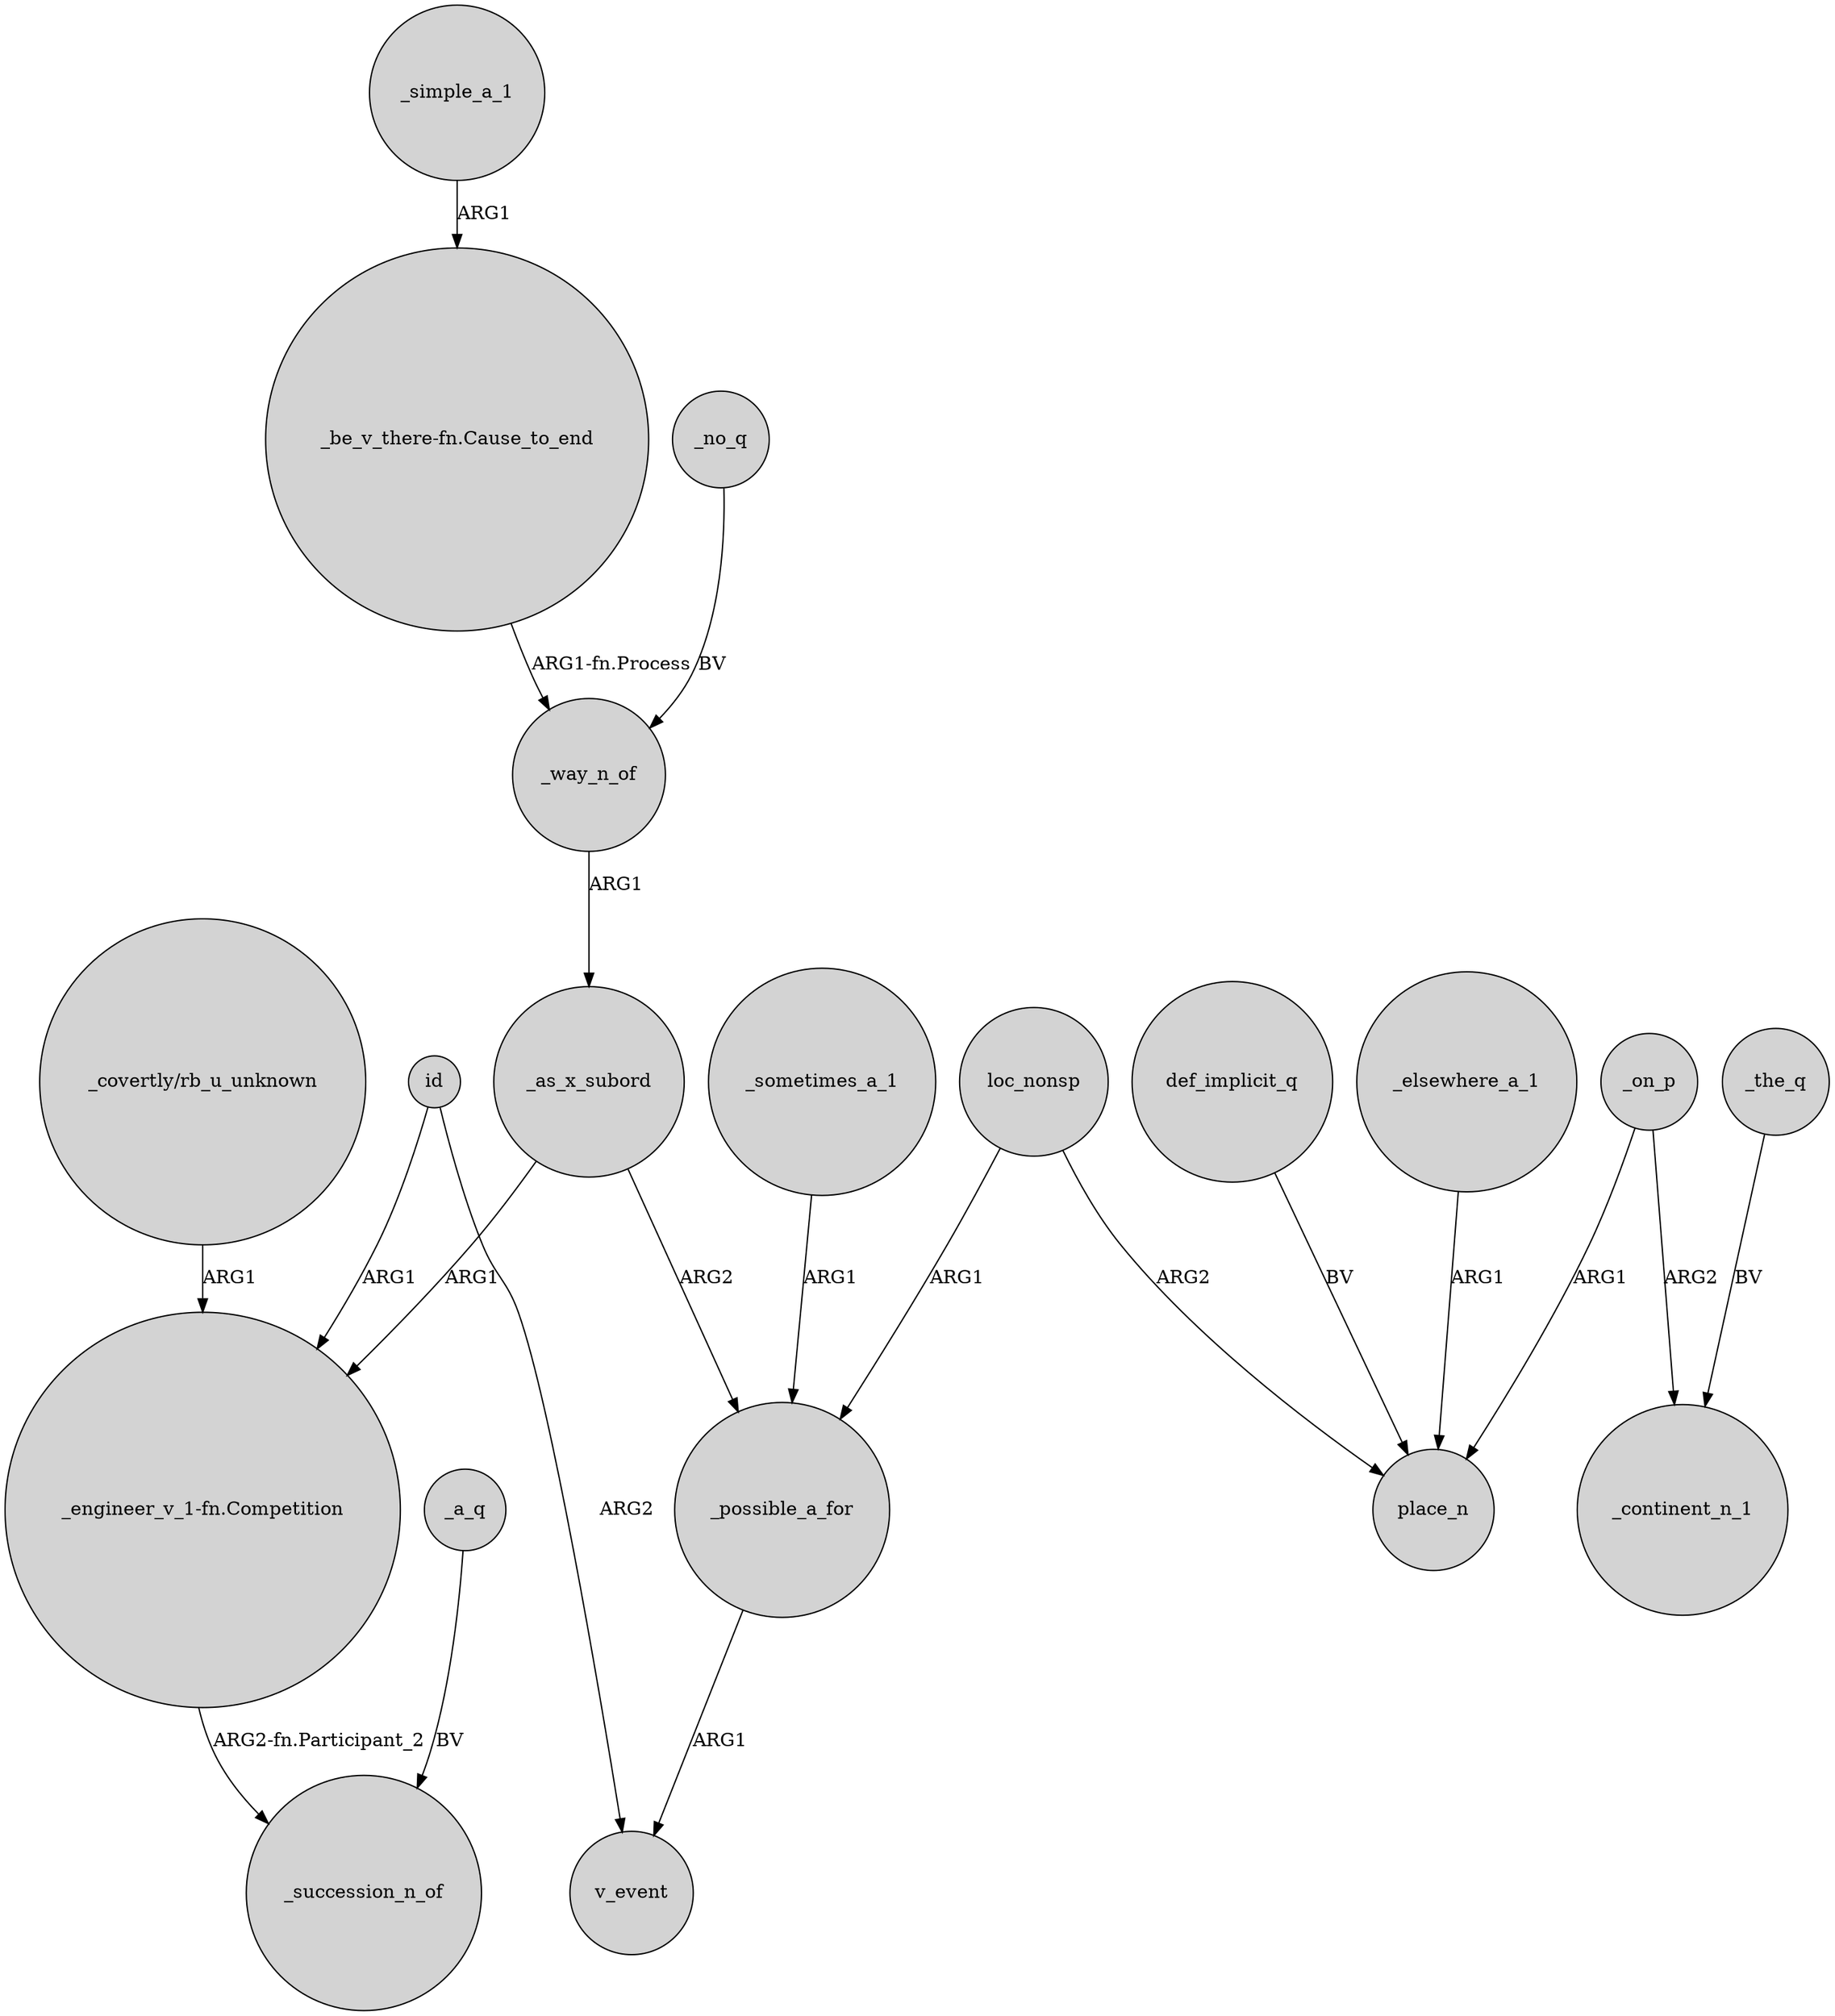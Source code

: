 digraph {
	node [shape=circle style=filled]
	_as_x_subord -> "_engineer_v_1-fn.Competition" [label=ARG1]
	def_implicit_q -> place_n [label=BV]
	_the_q -> _continent_n_1 [label=BV]
	loc_nonsp -> _possible_a_for [label=ARG1]
	_as_x_subord -> _possible_a_for [label=ARG2]
	_possible_a_for -> v_event [label=ARG1]
	_elsewhere_a_1 -> place_n [label=ARG1]
	_way_n_of -> _as_x_subord [label=ARG1]
	id -> "_engineer_v_1-fn.Competition" [label=ARG1]
	_simple_a_1 -> "_be_v_there-fn.Cause_to_end" [label=ARG1]
	"_covertly/rb_u_unknown" -> "_engineer_v_1-fn.Competition" [label=ARG1]
	_sometimes_a_1 -> _possible_a_for [label=ARG1]
	_on_p -> place_n [label=ARG1]
	_a_q -> _succession_n_of [label=BV]
	"_engineer_v_1-fn.Competition" -> _succession_n_of [label="ARG2-fn.Participant_2"]
	id -> v_event [label=ARG2]
	loc_nonsp -> place_n [label=ARG2]
	"_be_v_there-fn.Cause_to_end" -> _way_n_of [label="ARG1-fn.Process"]
	_on_p -> _continent_n_1 [label=ARG2]
	_no_q -> _way_n_of [label=BV]
}

